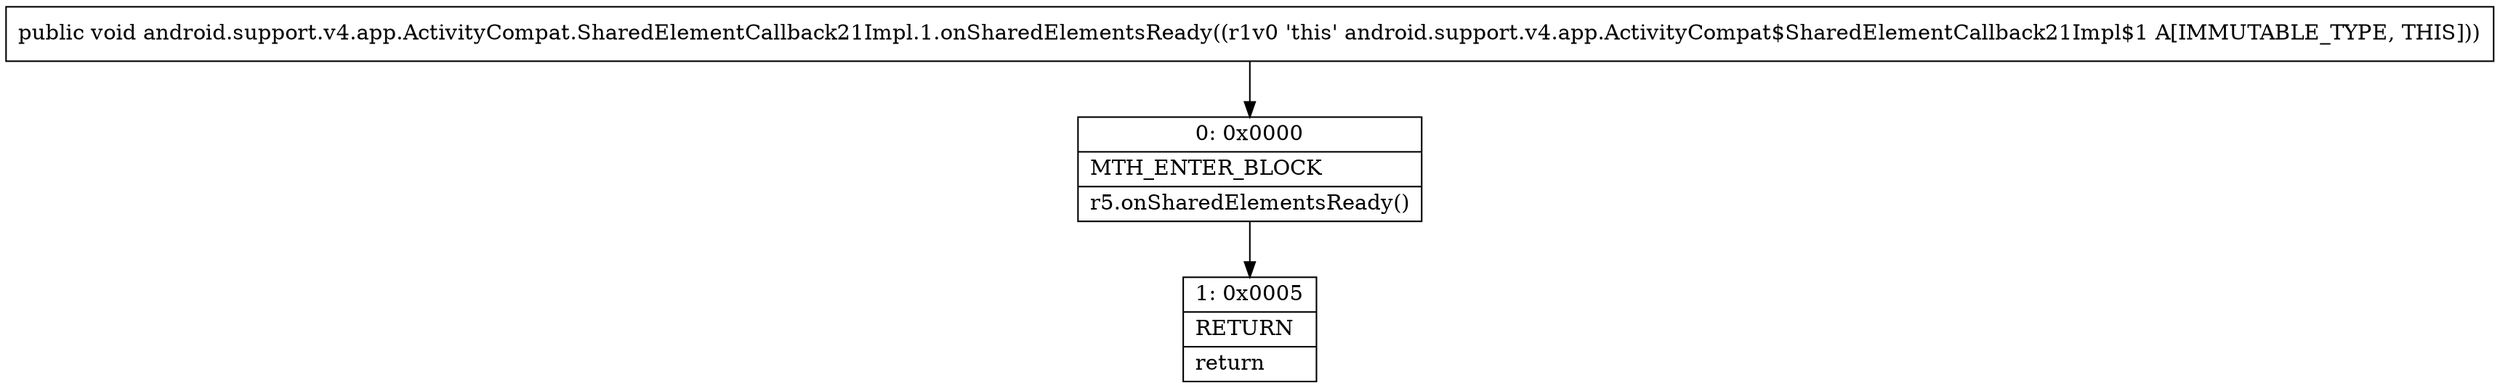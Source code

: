 digraph "CFG forandroid.support.v4.app.ActivityCompat.SharedElementCallback21Impl.1.onSharedElementsReady()V" {
Node_0 [shape=record,label="{0\:\ 0x0000|MTH_ENTER_BLOCK\l|r5.onSharedElementsReady()\l}"];
Node_1 [shape=record,label="{1\:\ 0x0005|RETURN\l|return\l}"];
MethodNode[shape=record,label="{public void android.support.v4.app.ActivityCompat.SharedElementCallback21Impl.1.onSharedElementsReady((r1v0 'this' android.support.v4.app.ActivityCompat$SharedElementCallback21Impl$1 A[IMMUTABLE_TYPE, THIS])) }"];
MethodNode -> Node_0;
Node_0 -> Node_1;
}

